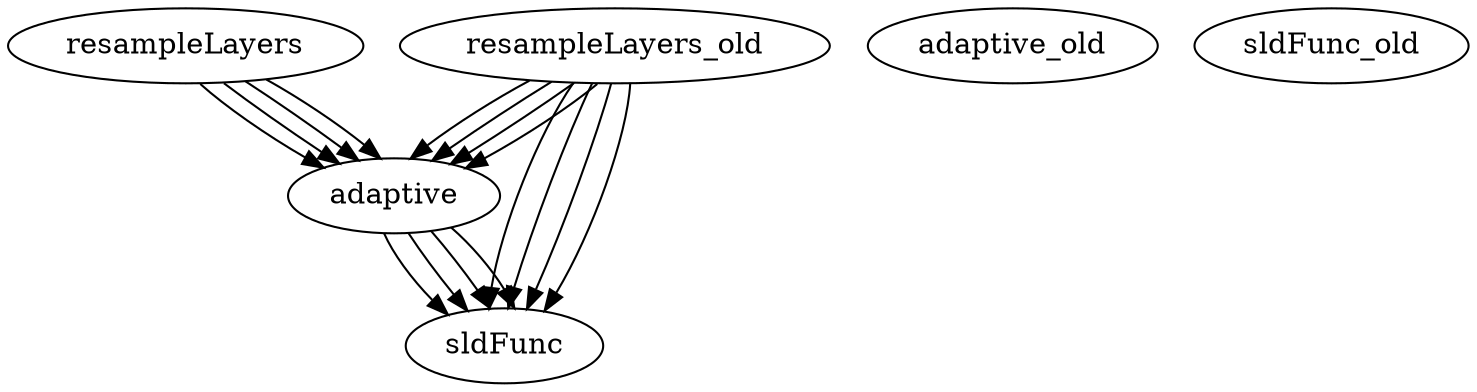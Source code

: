 /* Created by mdot for Matlab */
digraph m2html {
  adaptive -> sldFunc;
  adaptive -> sldFunc;
  adaptive -> sldFunc;
  adaptive -> sldFunc;
  resampleLayers -> adaptive;
  resampleLayers -> adaptive;
  resampleLayers -> adaptive;
  resampleLayers -> adaptive;
  resampleLayers_old -> adaptive;
  resampleLayers_old -> adaptive;
  resampleLayers_old -> sldFunc;
  resampleLayers_old -> sldFunc;
  resampleLayers_old -> adaptive;
  resampleLayers_old -> adaptive;
  resampleLayers_old -> sldFunc;
  resampleLayers_old -> sldFunc;

  adaptive [URL="adaptive.html"];
  adaptive [URL="adaptive.html"];
  adaptive_old [URL="adaptive_old.html"];
  adaptive_old [URL="adaptive_old.html"];
  resampleLayers [URL="resampleLayers.html"];
  resampleLayers [URL="resampleLayers.html"];
  resampleLayers_old [URL="resampleLayers_old.html"];
  resampleLayers_old [URL="resampleLayers_old.html"];
  sldFunc [URL="sldFunc.html"];
  sldFunc [URL="sldFunc.html"];
  sldFunc_old [URL="sldFunc_old.html"];
  sldFunc_old [URL="sldFunc_old.html"];
}